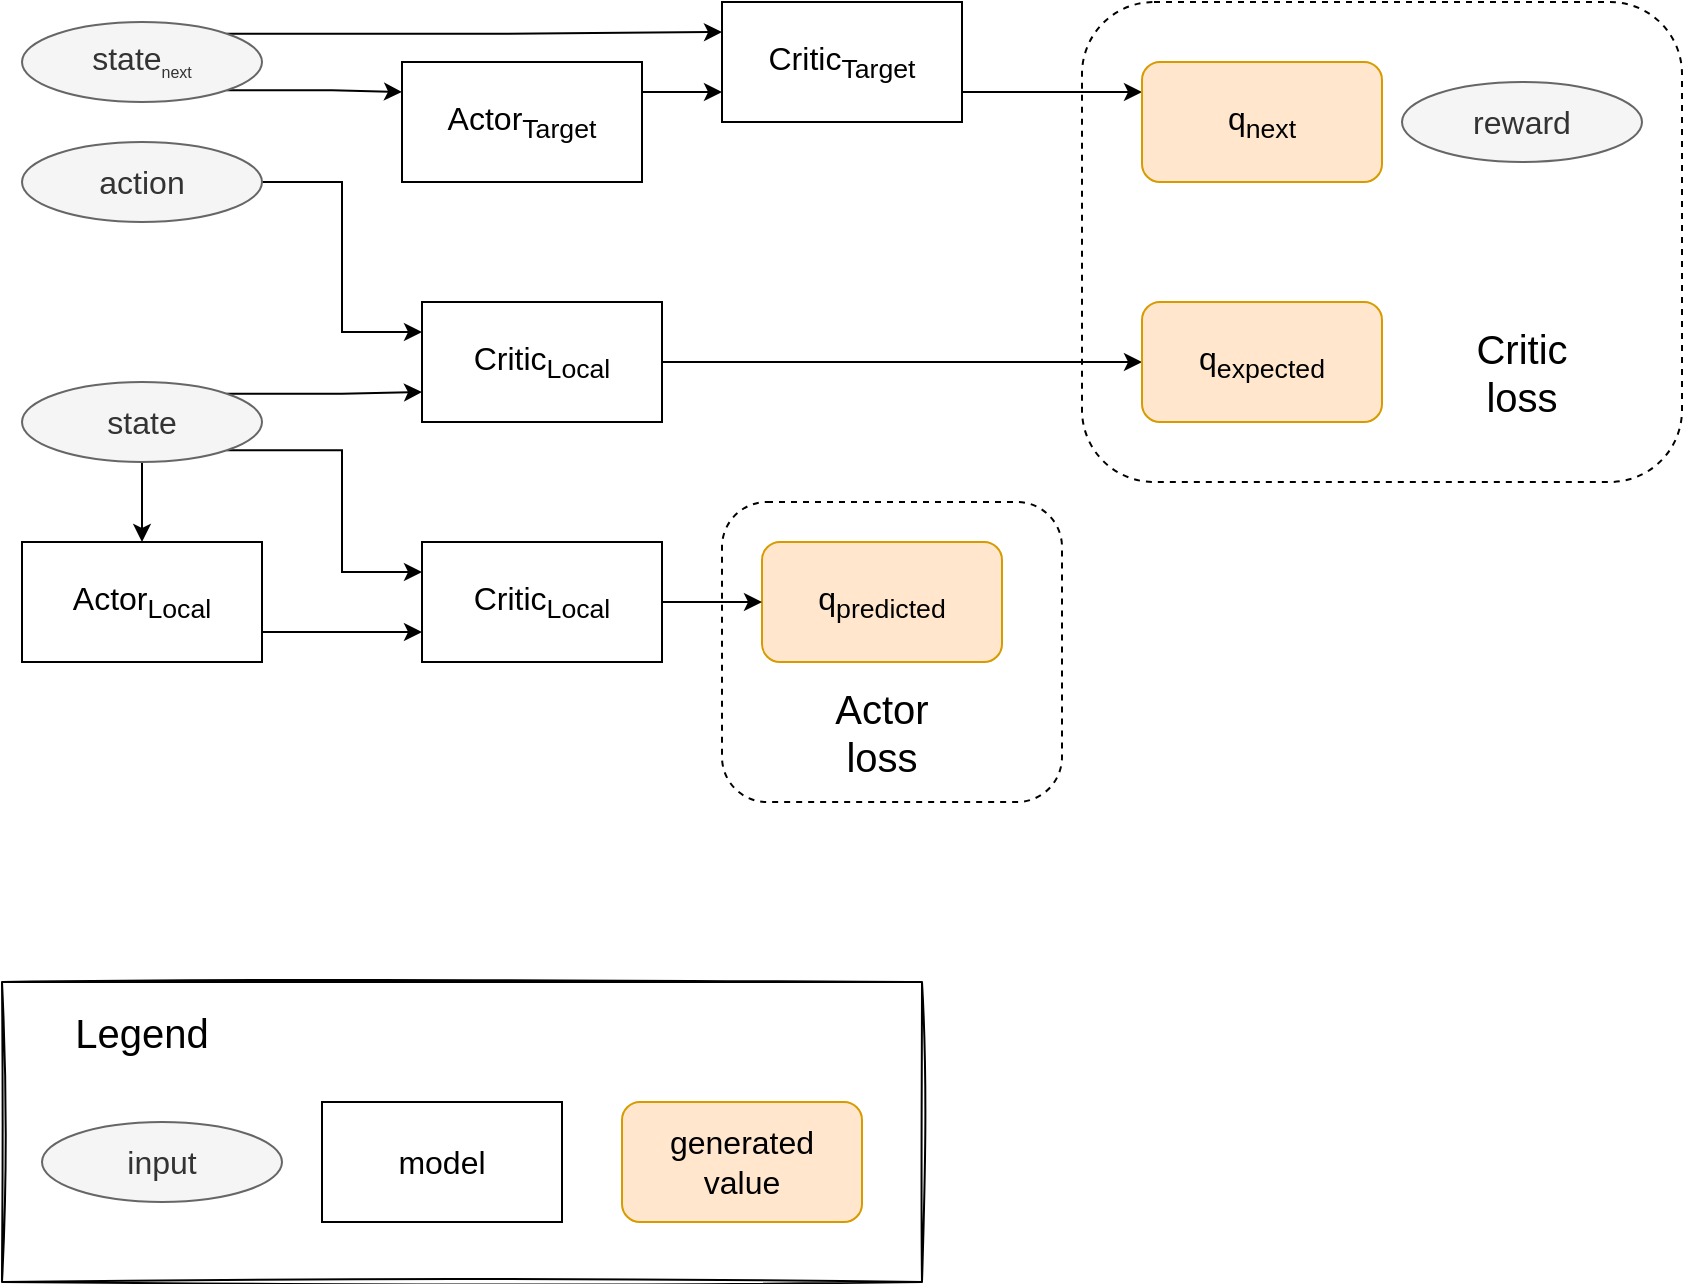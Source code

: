 <mxfile version="20.2.3" type="device"><diagram id="iQyXlFPXUFb82A1Ui17P" name="data-diagram"><mxGraphModel dx="1348" dy="878" grid="1" gridSize="10" guides="1" tooltips="1" connect="1" arrows="1" fold="1" page="1" pageScale="1" pageWidth="850" pageHeight="1100" math="0" shadow="0"><root><mxCell id="0"/><mxCell id="1" parent="0"/><mxCell id="hj_Om0ASpEt2Z99v9oGZ-5" value="" style="rounded=0;whiteSpace=wrap;html=1;fontSize=20;fillColor=default;sketch=1;shadow=0;" vertex="1" parent="1"><mxGeometry x="20" y="520" width="460" height="150" as="geometry"/></mxCell><mxCell id="hIsci7Zks7efa4DxRWBF-37" value="" style="rounded=1;whiteSpace=wrap;html=1;fontSize=16;fillColor=none;dashed=1;" parent="1" vertex="1"><mxGeometry x="380" y="280" width="170" height="150" as="geometry"/></mxCell><mxCell id="hIsci7Zks7efa4DxRWBF-32" value="" style="rounded=1;whiteSpace=wrap;html=1;fontSize=16;fillColor=none;dashed=1;" parent="1" vertex="1"><mxGeometry x="560" y="30" width="300" height="240" as="geometry"/></mxCell><mxCell id="hIsci7Zks7efa4DxRWBF-14" style="edgeStyle=orthogonalEdgeStyle;rounded=0;orthogonalLoop=1;jettySize=auto;html=1;fontSize=16;entryX=0;entryY=0.75;entryDx=0;entryDy=0;exitX=1;exitY=0;exitDx=0;exitDy=0;" parent="1" source="hIsci7Zks7efa4DxRWBF-1" target="hIsci7Zks7efa4DxRWBF-7" edge="1"><mxGeometry relative="1" as="geometry"/></mxCell><mxCell id="hIsci7Zks7efa4DxRWBF-20" style="edgeStyle=orthogonalEdgeStyle;rounded=0;orthogonalLoop=1;jettySize=auto;html=1;fontSize=16;" parent="1" source="hIsci7Zks7efa4DxRWBF-1" target="hIsci7Zks7efa4DxRWBF-5" edge="1"><mxGeometry relative="1" as="geometry"/></mxCell><mxCell id="hIsci7Zks7efa4DxRWBF-31" style="edgeStyle=orthogonalEdgeStyle;rounded=0;orthogonalLoop=1;jettySize=auto;html=1;entryX=0;entryY=0.25;entryDx=0;entryDy=0;fontSize=16;exitX=1;exitY=1;exitDx=0;exitDy=0;" parent="1" source="hIsci7Zks7efa4DxRWBF-1" target="hIsci7Zks7efa4DxRWBF-29" edge="1"><mxGeometry relative="1" as="geometry"/></mxCell><mxCell id="hIsci7Zks7efa4DxRWBF-1" value="state" style="ellipse;whiteSpace=wrap;html=1;fontSize=16;fillColor=#f5f5f5;fontColor=#333333;strokeColor=#666666;" parent="1" vertex="1"><mxGeometry x="30" y="220" width="120" height="40" as="geometry"/></mxCell><mxCell id="hIsci7Zks7efa4DxRWBF-15" style="edgeStyle=orthogonalEdgeStyle;rounded=0;orthogonalLoop=1;jettySize=auto;html=1;fontSize=16;entryX=0;entryY=0.25;entryDx=0;entryDy=0;" parent="1" source="hIsci7Zks7efa4DxRWBF-2" target="hIsci7Zks7efa4DxRWBF-7" edge="1"><mxGeometry relative="1" as="geometry"/></mxCell><mxCell id="hIsci7Zks7efa4DxRWBF-3" value="reward" style="ellipse;whiteSpace=wrap;html=1;fontSize=16;fillColor=#f5f5f5;fontColor=#333333;strokeColor=#666666;" parent="1" vertex="1"><mxGeometry x="720" y="70" width="120" height="40" as="geometry"/></mxCell><mxCell id="hIsci7Zks7efa4DxRWBF-27" style="edgeStyle=orthogonalEdgeStyle;rounded=0;orthogonalLoop=1;jettySize=auto;html=1;fontSize=16;entryX=0;entryY=0.25;entryDx=0;entryDy=0;exitX=1;exitY=1;exitDx=0;exitDy=0;" parent="1" source="hIsci7Zks7efa4DxRWBF-4" target="hIsci7Zks7efa4DxRWBF-6" edge="1"><mxGeometry relative="1" as="geometry"><mxPoint x="150" y="85" as="sourcePoint"/></mxGeometry></mxCell><mxCell id="hIsci7Zks7efa4DxRWBF-39" style="edgeStyle=orthogonalEdgeStyle;rounded=0;orthogonalLoop=1;jettySize=auto;html=1;entryX=0;entryY=0.25;entryDx=0;entryDy=0;fontSize=16;exitX=1;exitY=0;exitDx=0;exitDy=0;" parent="1" source="hIsci7Zks7efa4DxRWBF-4" target="hIsci7Zks7efa4DxRWBF-8" edge="1"><mxGeometry relative="1" as="geometry"/></mxCell><mxCell id="hIsci7Zks7efa4DxRWBF-4" value="state&lt;sub&gt;&lt;font style=&quot;font-size: 8px;&quot;&gt;next&lt;/font&gt;&lt;/sub&gt;" style="ellipse;whiteSpace=wrap;html=1;fontSize=16;fillColor=#f5f5f5;fontColor=#333333;strokeColor=#666666;" parent="1" vertex="1"><mxGeometry x="30" y="40" width="120" height="40" as="geometry"/></mxCell><mxCell id="hIsci7Zks7efa4DxRWBF-21" style="edgeStyle=orthogonalEdgeStyle;rounded=0;orthogonalLoop=1;jettySize=auto;html=1;fontSize=16;entryX=0;entryY=0.75;entryDx=0;entryDy=0;exitX=1;exitY=0.75;exitDx=0;exitDy=0;" parent="1" source="hIsci7Zks7efa4DxRWBF-5" target="hIsci7Zks7efa4DxRWBF-29" edge="1"><mxGeometry relative="1" as="geometry"/></mxCell><mxCell id="hIsci7Zks7efa4DxRWBF-5" value="Actor&lt;sub&gt;Local&lt;/sub&gt;" style="rounded=0;whiteSpace=wrap;html=1;fontSize=16;" parent="1" vertex="1"><mxGeometry x="30" y="300" width="120" height="60" as="geometry"/></mxCell><mxCell id="hIsci7Zks7efa4DxRWBF-11" style="edgeStyle=orthogonalEdgeStyle;rounded=0;orthogonalLoop=1;jettySize=auto;html=1;fontSize=16;entryX=0;entryY=0.75;entryDx=0;entryDy=0;exitX=1;exitY=0.25;exitDx=0;exitDy=0;" parent="1" source="hIsci7Zks7efa4DxRWBF-6" target="hIsci7Zks7efa4DxRWBF-8" edge="1"><mxGeometry relative="1" as="geometry"/></mxCell><mxCell id="hIsci7Zks7efa4DxRWBF-6" value="Actor&lt;sub&gt;Target&lt;/sub&gt;" style="rounded=0;whiteSpace=wrap;html=1;fontSize=16;" parent="1" vertex="1"><mxGeometry x="220" y="60" width="120" height="60" as="geometry"/></mxCell><mxCell id="hIsci7Zks7efa4DxRWBF-18" style="edgeStyle=orthogonalEdgeStyle;rounded=0;orthogonalLoop=1;jettySize=auto;html=1;fontSize=16;exitX=1;exitY=0.5;exitDx=0;exitDy=0;" parent="1" source="hIsci7Zks7efa4DxRWBF-7" target="hIsci7Zks7efa4DxRWBF-17" edge="1"><mxGeometry relative="1" as="geometry"/></mxCell><mxCell id="hIsci7Zks7efa4DxRWBF-7" value="Critic&lt;sub&gt;Local&lt;/sub&gt;" style="rounded=0;whiteSpace=wrap;html=1;fontSize=16;" parent="1" vertex="1"><mxGeometry x="230" y="180" width="120" height="60" as="geometry"/></mxCell><mxCell id="hIsci7Zks7efa4DxRWBF-19" style="edgeStyle=orthogonalEdgeStyle;rounded=0;orthogonalLoop=1;jettySize=auto;html=1;fontSize=16;exitX=1;exitY=0.75;exitDx=0;exitDy=0;entryX=0;entryY=0.25;entryDx=0;entryDy=0;" parent="1" source="hIsci7Zks7efa4DxRWBF-8" target="hIsci7Zks7efa4DxRWBF-13" edge="1"><mxGeometry relative="1" as="geometry"/></mxCell><mxCell id="hIsci7Zks7efa4DxRWBF-8" value="Critic&lt;sub&gt;Target&lt;/sub&gt;" style="rounded=0;whiteSpace=wrap;html=1;fontSize=16;" parent="1" vertex="1"><mxGeometry x="380" y="30" width="120" height="60" as="geometry"/></mxCell><mxCell id="hIsci7Zks7efa4DxRWBF-13" value="q&lt;sub&gt;next&lt;/sub&gt;" style="rounded=1;whiteSpace=wrap;html=1;fontSize=16;fillColor=#ffe6cc;strokeColor=#d79b00;" parent="1" vertex="1"><mxGeometry x="590" y="60" width="120" height="60" as="geometry"/></mxCell><mxCell id="hIsci7Zks7efa4DxRWBF-17" value="q&lt;sub&gt;expected&lt;/sub&gt;" style="rounded=1;whiteSpace=wrap;html=1;fontSize=16;fillColor=#ffe6cc;strokeColor=#d79b00;" parent="1" vertex="1"><mxGeometry x="590" y="180" width="120" height="60" as="geometry"/></mxCell><mxCell id="hIsci7Zks7efa4DxRWBF-23" value="q&lt;sub&gt;predicted&lt;/sub&gt;" style="rounded=1;whiteSpace=wrap;html=1;fontSize=16;fillColor=#ffe6cc;strokeColor=#d79b00;" parent="1" vertex="1"><mxGeometry x="400" y="300" width="120" height="60" as="geometry"/></mxCell><mxCell id="hIsci7Zks7efa4DxRWBF-2" value="action" style="ellipse;whiteSpace=wrap;html=1;fontSize=16;fillColor=#f5f5f5;fontColor=#333333;strokeColor=#666666;" parent="1" vertex="1"><mxGeometry x="30" y="100" width="120" height="40" as="geometry"/></mxCell><mxCell id="hIsci7Zks7efa4DxRWBF-30" style="edgeStyle=orthogonalEdgeStyle;rounded=0;orthogonalLoop=1;jettySize=auto;html=1;fontSize=16;" parent="1" source="hIsci7Zks7efa4DxRWBF-29" target="hIsci7Zks7efa4DxRWBF-23" edge="1"><mxGeometry relative="1" as="geometry"/></mxCell><mxCell id="hIsci7Zks7efa4DxRWBF-29" value="Critic&lt;sub&gt;Local&lt;/sub&gt;" style="rounded=0;whiteSpace=wrap;html=1;fontSize=16;" parent="1" vertex="1"><mxGeometry x="230" y="300" width="120" height="60" as="geometry"/></mxCell><mxCell id="hIsci7Zks7efa4DxRWBF-36" value="Critic loss" style="text;html=1;strokeColor=none;fillColor=none;align=center;verticalAlign=middle;whiteSpace=wrap;rounded=0;dashed=1;fontSize=20;" parent="1" vertex="1"><mxGeometry x="750" y="200" width="60" height="30" as="geometry"/></mxCell><mxCell id="hIsci7Zks7efa4DxRWBF-38" value="Actor loss" style="text;html=1;strokeColor=none;fillColor=none;align=center;verticalAlign=middle;whiteSpace=wrap;rounded=0;dashed=1;fontSize=20;" parent="1" vertex="1"><mxGeometry x="430" y="380" width="60" height="30" as="geometry"/></mxCell><mxCell id="hj_Om0ASpEt2Z99v9oGZ-1" value="input" style="ellipse;whiteSpace=wrap;html=1;fontSize=16;fillColor=#f5f5f5;fontColor=#333333;strokeColor=#666666;" vertex="1" parent="1"><mxGeometry x="40" y="590" width="120" height="40" as="geometry"/></mxCell><mxCell id="hj_Om0ASpEt2Z99v9oGZ-2" value="model" style="rounded=0;whiteSpace=wrap;html=1;fontSize=16;" vertex="1" parent="1"><mxGeometry x="180" y="580" width="120" height="60" as="geometry"/></mxCell><mxCell id="hj_Om0ASpEt2Z99v9oGZ-3" value="generated &lt;br&gt;value" style="rounded=1;whiteSpace=wrap;html=1;fontSize=16;fillColor=#ffe6cc;strokeColor=#d79b00;" vertex="1" parent="1"><mxGeometry x="330" y="580" width="120" height="60" as="geometry"/></mxCell><mxCell id="hj_Om0ASpEt2Z99v9oGZ-4" value="Legend" style="text;html=1;strokeColor=none;fillColor=none;align=center;verticalAlign=middle;whiteSpace=wrap;rounded=0;fontSize=20;sketch=0;" vertex="1" parent="1"><mxGeometry x="40" y="530" width="100" height="30" as="geometry"/></mxCell></root></mxGraphModel></diagram></mxfile>